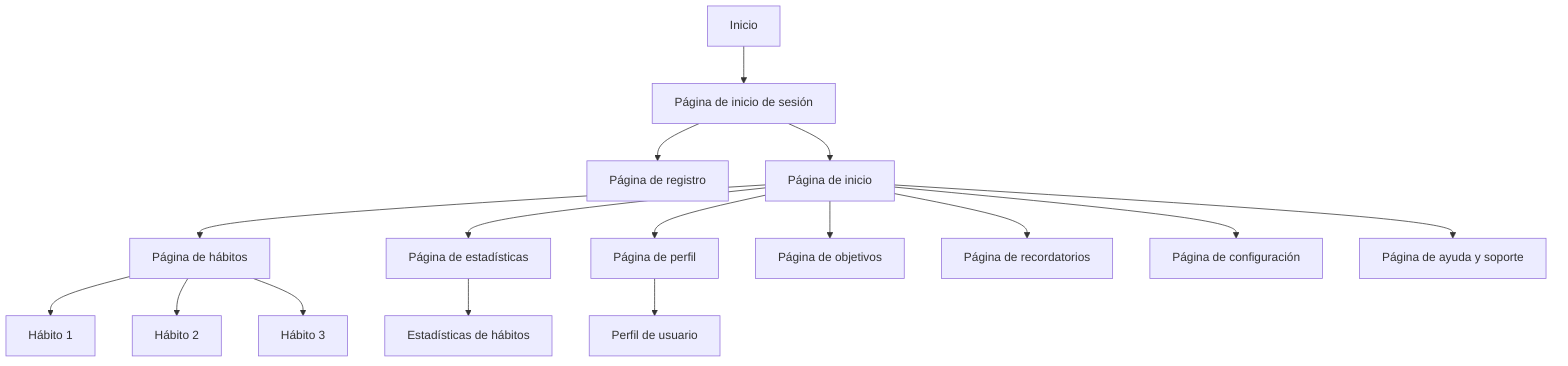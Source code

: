 graph TD
A[Inicio] --> B[Página de inicio de sesión]
B --> C[Página de registro]
B --> D[Página de inicio]
D --> E[Página de hábitos]
D --> F[Página de estadísticas]
D --> G[Página de perfil]
D --> H[Página de objetivos]
D --> I[Página de recordatorios]
D --> J[Página de configuración]
D --> K[Página de ayuda y soporte]
E --> L[Hábito 1]
E --> M[Hábito 2]
E --> N[Hábito 3]
F --> O[Estadísticas de hábitos]
G --> P[Perfil de usuario]